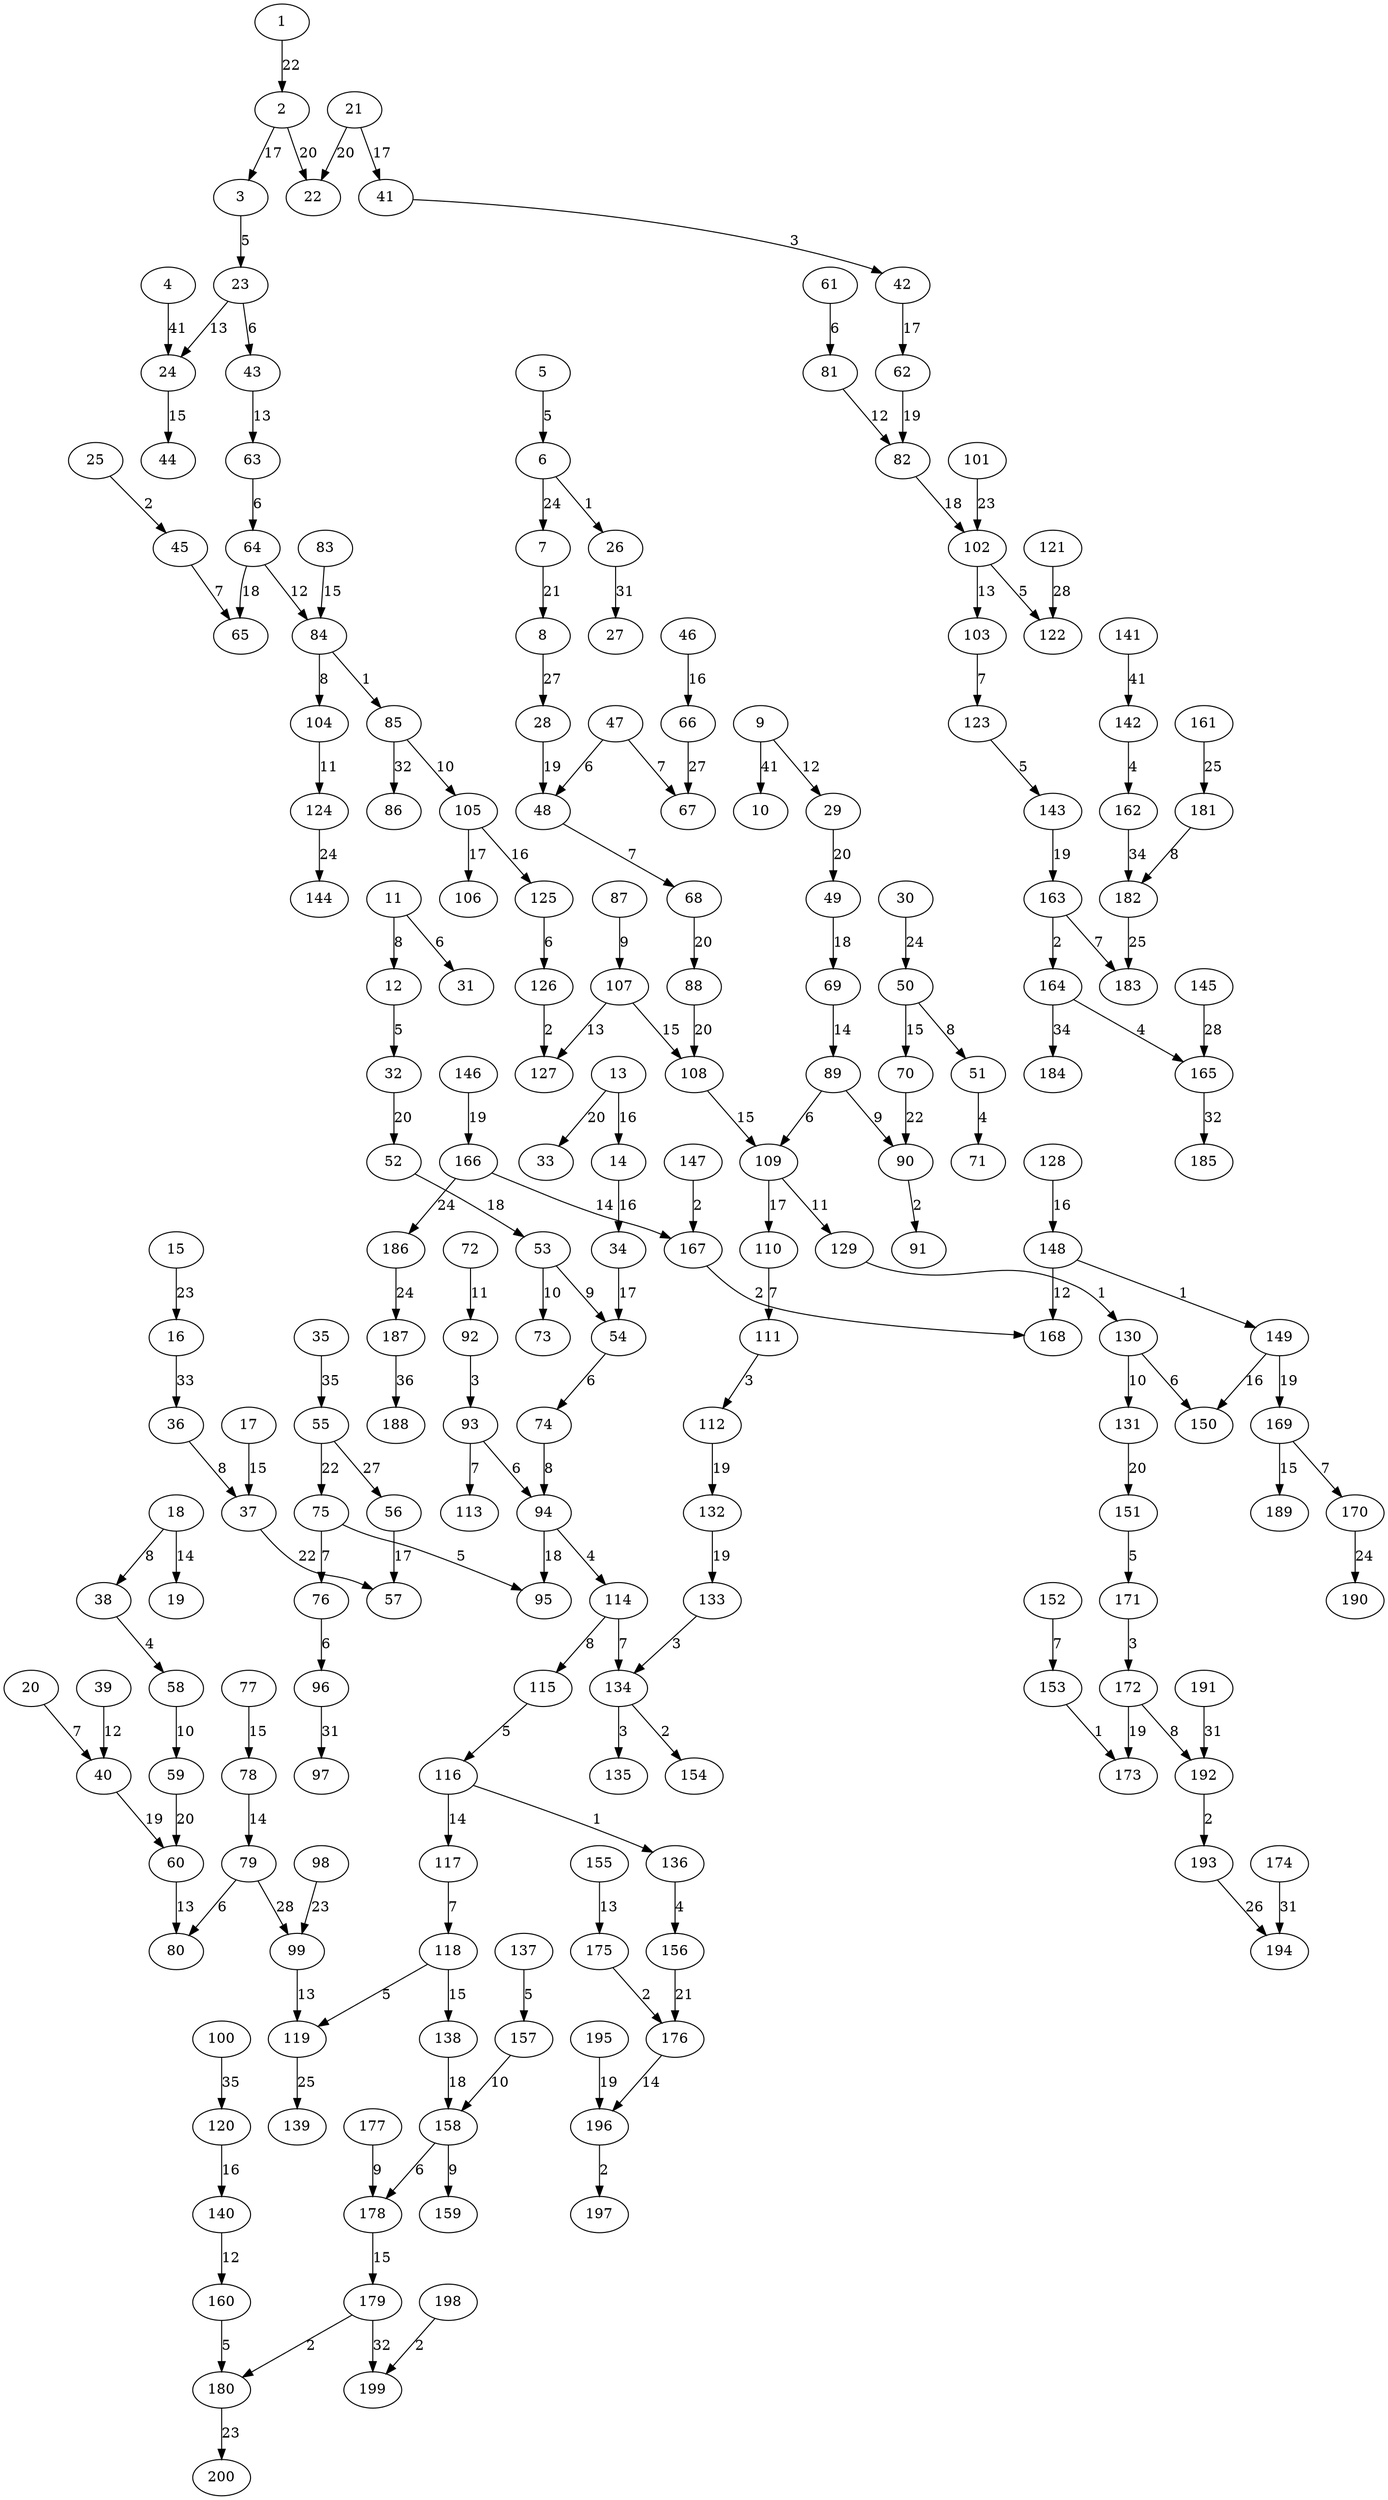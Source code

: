 digraph grafoMalla_m_20_n_10_Prim {
1;
2;
3;
4;
5;
6;
7;
8;
9;
10;
11;
12;
13;
14;
15;
16;
17;
18;
19;
20;
21;
22;
23;
24;
25;
26;
27;
28;
29;
30;
31;
32;
33;
34;
35;
36;
37;
38;
39;
40;
41;
42;
43;
44;
45;
46;
47;
48;
49;
50;
51;
52;
53;
54;
55;
56;
57;
58;
59;
60;
61;
62;
63;
64;
65;
66;
67;
68;
69;
70;
71;
72;
73;
74;
75;
76;
77;
78;
79;
80;
81;
82;
83;
84;
85;
86;
87;
88;
89;
90;
91;
92;
93;
94;
95;
96;
97;
98;
99;
100;
101;
102;
103;
104;
105;
106;
107;
108;
109;
110;
111;
112;
113;
114;
115;
116;
117;
118;
119;
120;
121;
122;
123;
124;
125;
126;
127;
128;
129;
130;
131;
132;
133;
134;
135;
136;
137;
138;
139;
140;
141;
142;
143;
144;
145;
146;
147;
148;
149;
150;
151;
152;
153;
154;
155;
156;
157;
158;
159;
160;
161;
162;
163;
164;
165;
166;
167;
168;
169;
170;
171;
172;
173;
174;
175;
176;
177;
178;
179;
180;
181;
182;
183;
184;
185;
186;
187;
188;
189;
190;
191;
192;
193;
194;
195;
196;
197;
198;
199;
200;
1 -> 2[label=22 weight=22];
2 -> 3[label=17 weight=17];
4 -> 24[label=41 weight=41];
5 -> 6[label=5 weight=5];
6 -> 7[label=24 weight=24];
7 -> 8[label=21 weight=21];
8 -> 28[label=27 weight=27];
9 -> 29[label=12 weight=12];
9 -> 10[label=41 weight=41];
11 -> 12[label=8 weight=8];
12 -> 32[label=5 weight=5];
13 -> 14[label=16 weight=16];
14 -> 34[label=16 weight=16];
15 -> 16[label=23 weight=23];
16 -> 36[label=33 weight=33];
17 -> 37[label=15 weight=15];
18 -> 38[label=8 weight=8];
18 -> 19[label=14 weight=14];
20 -> 40[label=7 weight=7];
21 -> 22[label=20 weight=20];
2 -> 22[label=20 weight=20];
3 -> 23[label=5 weight=5];
23 -> 24[label=13 weight=13];
25 -> 45[label=2 weight=2];
6 -> 26[label=1 weight=1];
26 -> 27[label=31 weight=31];
28 -> 48[label=19 weight=19];
29 -> 49[label=20 weight=20];
30 -> 50[label=24 weight=24];
11 -> 31[label=6 weight=6];
32 -> 52[label=20 weight=20];
13 -> 33[label=20 weight=20];
34 -> 54[label=17 weight=17];
35 -> 55[label=35 weight=35];
36 -> 37[label=8 weight=8];
37 -> 57[label=22 weight=22];
38 -> 58[label=4 weight=4];
39 -> 40[label=12 weight=12];
40 -> 60[label=19 weight=19];
21 -> 41[label=17 weight=17];
41 -> 42[label=3 weight=3];
23 -> 43[label=6 weight=6];
24 -> 44[label=15 weight=15];
45 -> 65[label=7 weight=7];
46 -> 66[label=16 weight=16];
47 -> 48[label=6 weight=6];
48 -> 68[label=7 weight=7];
49 -> 69[label=18 weight=18];
50 -> 70[label=15 weight=15];
50 -> 51[label=8 weight=8];
52 -> 53[label=18 weight=18];
53 -> 54[label=9 weight=9];
54 -> 74[label=6 weight=6];
55 -> 75[label=22 weight=22];
55 -> 56[label=27 weight=27];
56 -> 57[label=17 weight=17];
58 -> 59[label=10 weight=10];
59 -> 60[label=20 weight=20];
60 -> 80[label=13 weight=13];
61 -> 81[label=6 weight=6];
42 -> 62[label=17 weight=17];
43 -> 63[label=13 weight=13];
63 -> 64[label=6 weight=6];
64 -> 65[label=18 weight=18];
66 -> 67[label=27 weight=27];
47 -> 67[label=7 weight=7];
68 -> 88[label=20 weight=20];
69 -> 89[label=14 weight=14];
70 -> 90[label=22 weight=22];
51 -> 71[label=4 weight=4];
72 -> 92[label=11 weight=11];
53 -> 73[label=10 weight=10];
74 -> 94[label=8 weight=8];
75 -> 95[label=5 weight=5];
75 -> 76[label=7 weight=7];
77 -> 78[label=15 weight=15];
78 -> 79[label=14 weight=14];
79 -> 99[label=28 weight=28];
79 -> 80[label=6 weight=6];
81 -> 82[label=12 weight=12];
62 -> 82[label=19 weight=19];
83 -> 84[label=15 weight=15];
64 -> 84[label=12 weight=12];
84 -> 85[label=1 weight=1];
85 -> 86[label=32 weight=32];
87 -> 107[label=9 weight=9];
88 -> 108[label=20 weight=20];
89 -> 109[label=6 weight=6];
89 -> 90[label=9 weight=9];
90 -> 91[label=2 weight=2];
92 -> 93[label=3 weight=3];
93 -> 94[label=6 weight=6];
94 -> 114[label=4 weight=4];
94 -> 95[label=18 weight=18];
76 -> 96[label=6 weight=6];
96 -> 97[label=31 weight=31];
98 -> 99[label=23 weight=23];
99 -> 119[label=13 weight=13];
100 -> 120[label=35 weight=35];
101 -> 102[label=23 weight=23];
82 -> 102[label=18 weight=18];
102 -> 103[label=13 weight=13];
84 -> 104[label=8 weight=8];
85 -> 105[label=10 weight=10];
105 -> 106[label=17 weight=17];
107 -> 127[label=13 weight=13];
107 -> 108[label=15 weight=15];
108 -> 109[label=15 weight=15];
109 -> 110[label=17 weight=17];
110 -> 111[label=7 weight=7];
111 -> 112[label=3 weight=3];
93 -> 113[label=7 weight=7];
114 -> 134[label=7 weight=7];
114 -> 115[label=8 weight=8];
115 -> 116[label=5 weight=5];
116 -> 117[label=14 weight=14];
117 -> 118[label=7 weight=7];
118 -> 119[label=5 weight=5];
120 -> 140[label=16 weight=16];
121 -> 122[label=28 weight=28];
102 -> 122[label=5 weight=5];
103 -> 123[label=7 weight=7];
104 -> 124[label=11 weight=11];
105 -> 125[label=16 weight=16];
125 -> 126[label=6 weight=6];
126 -> 127[label=2 weight=2];
128 -> 148[label=16 weight=16];
109 -> 129[label=11 weight=11];
129 -> 130[label=1 weight=1];
130 -> 131[label=10 weight=10];
112 -> 132[label=19 weight=19];
132 -> 133[label=19 weight=19];
133 -> 134[label=3 weight=3];
134 -> 135[label=3 weight=3];
116 -> 136[label=1 weight=1];
137 -> 157[label=5 weight=5];
118 -> 138[label=15 weight=15];
119 -> 139[label=25 weight=25];
140 -> 160[label=12 weight=12];
141 -> 142[label=41 weight=41];
142 -> 162[label=4 weight=4];
123 -> 143[label=5 weight=5];
124 -> 144[label=24 weight=24];
145 -> 165[label=28 weight=28];
146 -> 166[label=19 weight=19];
147 -> 167[label=2 weight=2];
148 -> 149[label=1 weight=1];
149 -> 150[label=16 weight=16];
130 -> 150[label=6 weight=6];
131 -> 151[label=20 weight=20];
152 -> 153[label=7 weight=7];
153 -> 173[label=1 weight=1];
134 -> 154[label=2 weight=2];
155 -> 175[label=13 weight=13];
136 -> 156[label=4 weight=4];
157 -> 158[label=10 weight=10];
138 -> 158[label=18 weight=18];
158 -> 159[label=9 weight=9];
160 -> 180[label=5 weight=5];
161 -> 181[label=25 weight=25];
162 -> 182[label=34 weight=34];
143 -> 163[label=19 weight=19];
163 -> 164[label=2 weight=2];
164 -> 165[label=4 weight=4];
166 -> 167[label=14 weight=14];
167 -> 168[label=2 weight=2];
148 -> 168[label=12 weight=12];
149 -> 169[label=19 weight=19];
169 -> 170[label=7 weight=7];
151 -> 171[label=5 weight=5];
171 -> 172[label=3 weight=3];
172 -> 173[label=19 weight=19];
174 -> 194[label=31 weight=31];
175 -> 176[label=2 weight=2];
156 -> 176[label=21 weight=21];
177 -> 178[label=9 weight=9];
158 -> 178[label=6 weight=6];
178 -> 179[label=15 weight=15];
179 -> 180[label=2 weight=2];
181 -> 182[label=8 weight=8];
182 -> 183[label=25 weight=25];
163 -> 183[label=7 weight=7];
164 -> 184[label=34 weight=34];
165 -> 185[label=32 weight=32];
166 -> 186[label=24 weight=24];
186 -> 187[label=24 weight=24];
187 -> 188[label=36 weight=36];
169 -> 189[label=15 weight=15];
170 -> 190[label=24 weight=24];
191 -> 192[label=31 weight=31];
172 -> 192[label=8 weight=8];
192 -> 193[label=2 weight=2];
193 -> 194[label=26 weight=26];
195 -> 196[label=19 weight=19];
176 -> 196[label=14 weight=14];
196 -> 197[label=2 weight=2];
198 -> 199[label=2 weight=2];
179 -> 199[label=32 weight=32];
180 -> 200[label=23 weight=23];
}